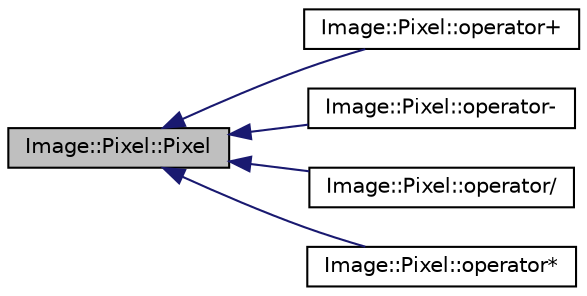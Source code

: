 digraph "Image::Pixel::Pixel"
{
  edge [fontname="Helvetica",fontsize="10",labelfontname="Helvetica",labelfontsize="10"];
  node [fontname="Helvetica",fontsize="10",shape=record];
  rankdir="LR";
  Node1 [label="Image::Pixel::Pixel",height=0.2,width=0.4,color="black", fillcolor="grey75", style="filled", fontcolor="black"];
  Node1 -> Node2 [dir="back",color="midnightblue",fontsize="10",style="solid",fontname="Helvetica"];
  Node2 [label="Image::Pixel::operator+",height=0.2,width=0.4,color="black", fillcolor="white", style="filled",URL="$struct_image_1_1_pixel.html#a162bce995aeeaba97b86787bf3ec564c"];
  Node1 -> Node3 [dir="back",color="midnightblue",fontsize="10",style="solid",fontname="Helvetica"];
  Node3 [label="Image::Pixel::operator-",height=0.2,width=0.4,color="black", fillcolor="white", style="filled",URL="$struct_image_1_1_pixel.html#a45cdd002e2736b87f6ecfc21a936af67"];
  Node1 -> Node4 [dir="back",color="midnightblue",fontsize="10",style="solid",fontname="Helvetica"];
  Node4 [label="Image::Pixel::operator/",height=0.2,width=0.4,color="black", fillcolor="white", style="filled",URL="$struct_image_1_1_pixel.html#a7650bff7855c16b62836969e3a6b51b8"];
  Node1 -> Node5 [dir="back",color="midnightblue",fontsize="10",style="solid",fontname="Helvetica"];
  Node5 [label="Image::Pixel::operator*",height=0.2,width=0.4,color="black", fillcolor="white", style="filled",URL="$struct_image_1_1_pixel.html#a45019e2e7a6b136c483dda3757073376"];
}
